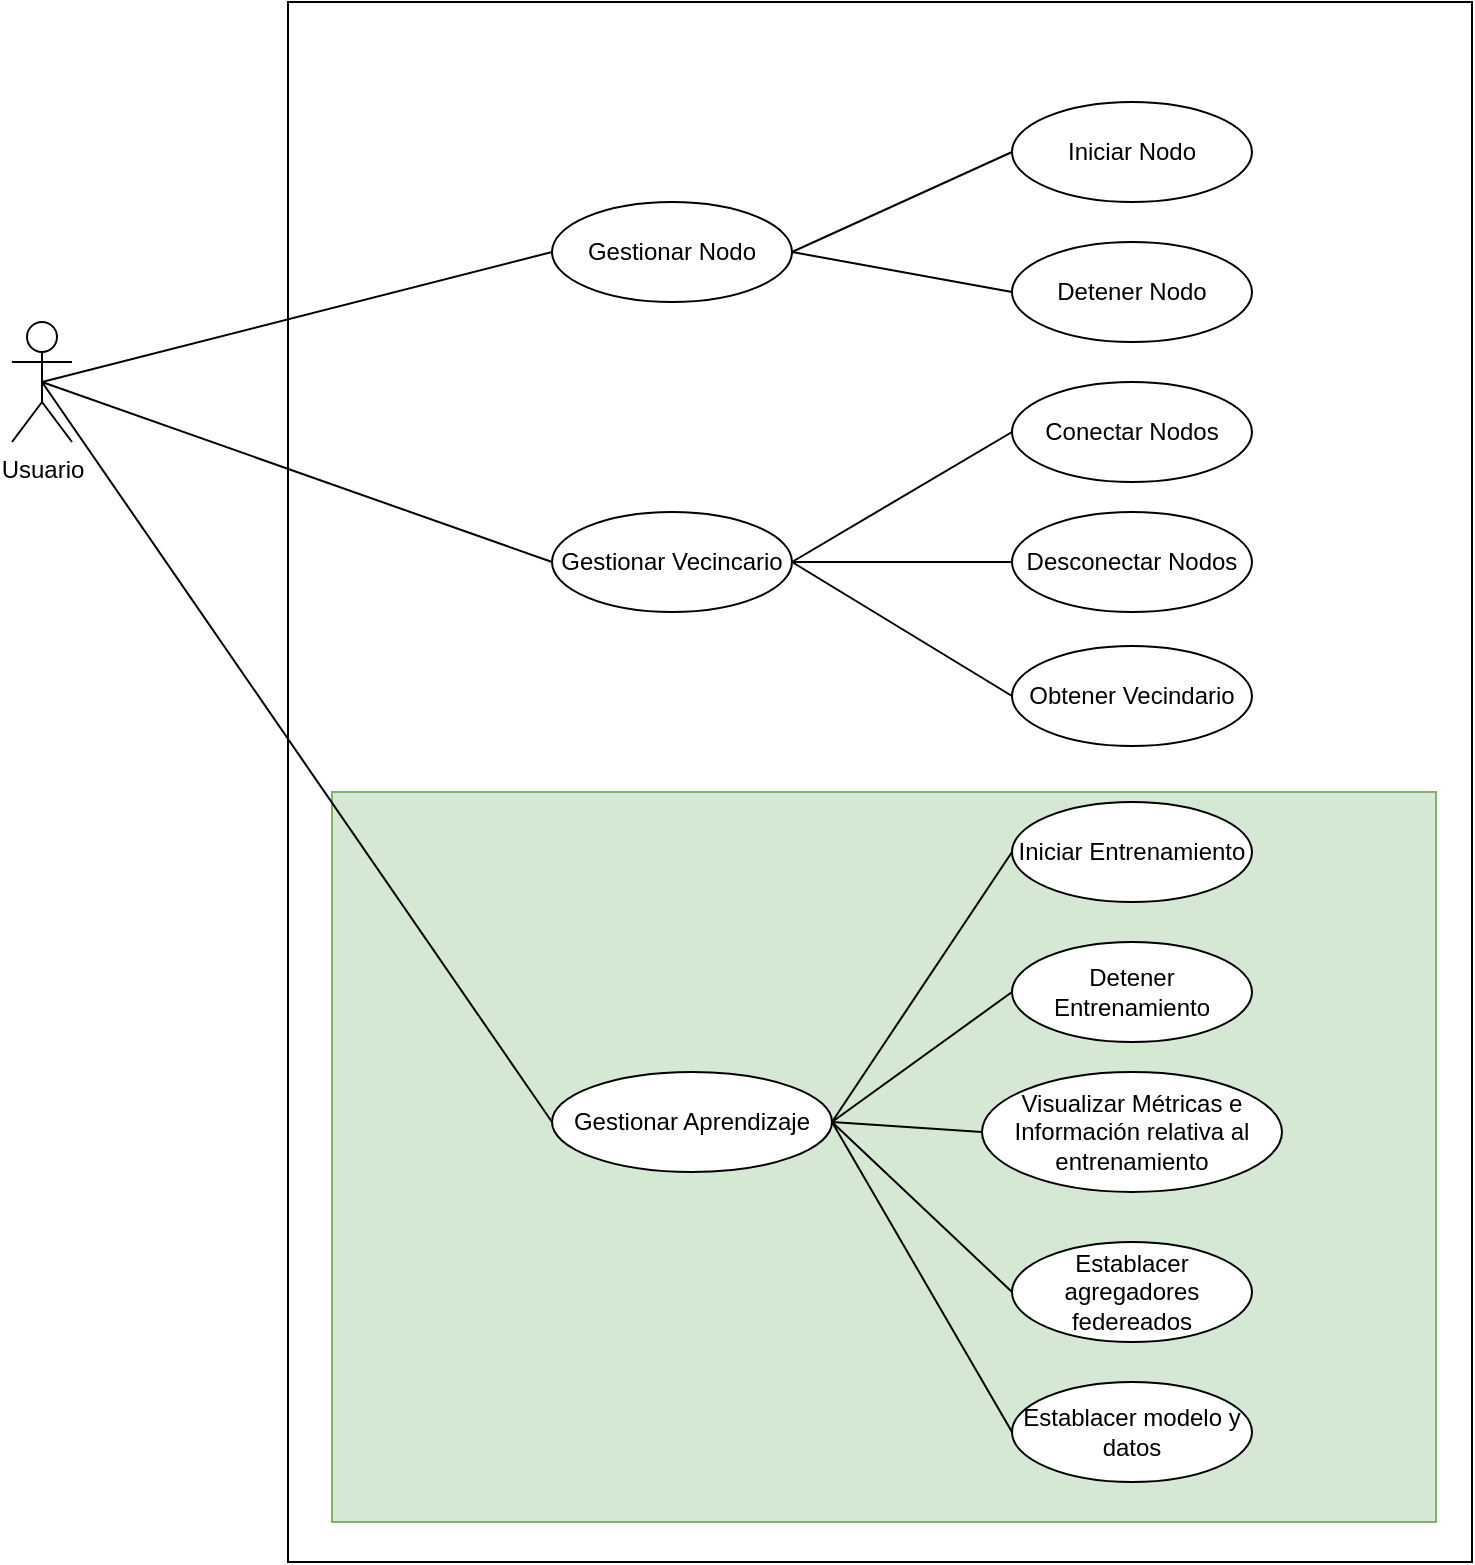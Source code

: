 <mxfile version="19.0.3" type="device"><diagram id="jrkeelXI0zF4yZcgTph3" name="Página-1"><mxGraphModel dx="595" dy="875" grid="1" gridSize="10" guides="1" tooltips="1" connect="1" arrows="1" fold="1" page="1" pageScale="1" pageWidth="827" pageHeight="1169" math="0" shadow="0"><root><mxCell id="0"/><mxCell id="1" parent="0"/><mxCell id="Bb4dUaOr5HhDNP7qebel-17" value="" style="rounded=0;whiteSpace=wrap;html=1;fontSize=11;" parent="1" vertex="1"><mxGeometry x="988" y="240" width="592" height="780" as="geometry"/></mxCell><mxCell id="3x2IMsfua76g0Jt0FRHp-1" value="" style="rounded=0;whiteSpace=wrap;html=1;fontSize=11;fillColor=#d5e8d4;strokeColor=#82b366;" vertex="1" parent="1"><mxGeometry x="1010" y="635" width="552" height="365" as="geometry"/></mxCell><mxCell id="Bb4dUaOr5HhDNP7qebel-18" value="Usuario" style="shape=umlActor;verticalLabelPosition=bottom;verticalAlign=top;html=1;" parent="1" vertex="1"><mxGeometry x="850" y="400" width="30" height="60" as="geometry"/></mxCell><mxCell id="Bb4dUaOr5HhDNP7qebel-19" value="" style="endArrow=none;html=1;rounded=1;fontSize=11;endFill=0;entryX=0;entryY=0.5;entryDx=0;entryDy=0;exitX=0.5;exitY=0.5;exitDx=0;exitDy=0;exitPerimeter=0;" parent="1" source="Bb4dUaOr5HhDNP7qebel-18" target="Bb4dUaOr5HhDNP7qebel-26" edge="1"><mxGeometry width="50" height="50" relative="1" as="geometry"><mxPoint x="920" y="520" as="sourcePoint"/><mxPoint x="1033.5" y="405" as="targetPoint"/></mxGeometry></mxCell><mxCell id="Bb4dUaOr5HhDNP7qebel-20" value="" style="endArrow=none;html=1;rounded=1;fontSize=11;endFill=0;entryX=0;entryY=0.5;entryDx=0;entryDy=0;exitX=0.5;exitY=0.5;exitDx=0;exitDy=0;exitPerimeter=0;" parent="1" source="Bb4dUaOr5HhDNP7qebel-18" target="Bb4dUaOr5HhDNP7qebel-27" edge="1"><mxGeometry width="50" height="50" relative="1" as="geometry"><mxPoint x="920" y="520" as="sourcePoint"/><mxPoint x="1033.5" y="520" as="targetPoint"/></mxGeometry></mxCell><mxCell id="Bb4dUaOr5HhDNP7qebel-21" value="" style="endArrow=none;html=1;rounded=1;fontSize=11;endFill=0;entryX=0;entryY=0.5;entryDx=0;entryDy=0;exitX=1;exitY=0.5;exitDx=0;exitDy=0;" parent="1" source="Bb4dUaOr5HhDNP7qebel-26" target="Bb4dUaOr5HhDNP7qebel-28" edge="1"><mxGeometry width="50" height="50" relative="1" as="geometry"><mxPoint x="1177.5" y="405" as="sourcePoint"/><mxPoint x="1043.5" y="415" as="targetPoint"/></mxGeometry></mxCell><mxCell id="Bb4dUaOr5HhDNP7qebel-22" value="" style="endArrow=none;html=1;rounded=1;fontSize=11;endFill=0;entryX=0;entryY=0.5;entryDx=0;entryDy=0;exitX=1;exitY=0.5;exitDx=0;exitDy=0;" parent="1" source="Bb4dUaOr5HhDNP7qebel-26" target="Bb4dUaOr5HhDNP7qebel-32" edge="1"><mxGeometry width="50" height="50" relative="1" as="geometry"><mxPoint x="1177.5" y="405" as="sourcePoint"/><mxPoint x="1273" y="425.0" as="targetPoint"/></mxGeometry></mxCell><mxCell id="Bb4dUaOr5HhDNP7qebel-23" value="" style="endArrow=none;html=1;rounded=1;fontSize=11;endFill=0;entryX=0;entryY=0.5;entryDx=0;entryDy=0;exitX=1;exitY=0.5;exitDx=0;exitDy=0;" parent="1" source="Bb4dUaOr5HhDNP7qebel-27" target="Bb4dUaOr5HhDNP7qebel-31" edge="1"><mxGeometry width="50" height="50" relative="1" as="geometry"><mxPoint x="1177.5" y="520" as="sourcePoint"/><mxPoint x="1273" y="475.0" as="targetPoint"/></mxGeometry></mxCell><mxCell id="Bb4dUaOr5HhDNP7qebel-24" value="" style="endArrow=none;html=1;rounded=1;fontSize=11;endFill=0;entryX=0;entryY=0.5;entryDx=0;entryDy=0;exitX=1;exitY=0.5;exitDx=0;exitDy=0;" parent="1" source="Bb4dUaOr5HhDNP7qebel-27" target="Bb4dUaOr5HhDNP7qebel-30" edge="1"><mxGeometry width="50" height="50" relative="1" as="geometry"><mxPoint x="1177.5" y="520" as="sourcePoint"/><mxPoint x="1273" y="520.0" as="targetPoint"/></mxGeometry></mxCell><mxCell id="Bb4dUaOr5HhDNP7qebel-25" value="" style="endArrow=none;html=1;rounded=1;fontSize=11;endFill=0;entryX=0;entryY=0.5;entryDx=0;entryDy=0;exitX=1;exitY=0.5;exitDx=0;exitDy=0;" parent="1" source="Bb4dUaOr5HhDNP7qebel-27" target="Bb4dUaOr5HhDNP7qebel-29" edge="1"><mxGeometry width="50" height="50" relative="1" as="geometry"><mxPoint x="1177.5" y="520" as="sourcePoint"/><mxPoint x="1273" y="565.0" as="targetPoint"/></mxGeometry></mxCell><mxCell id="Bb4dUaOr5HhDNP7qebel-26" value="&lt;span style=&quot;font-size: 12px;&quot;&gt;Gestionar Nodo&lt;/span&gt;" style="ellipse;whiteSpace=wrap;html=1;fontSize=11;" parent="1" vertex="1"><mxGeometry x="1120" y="340" width="120" height="50" as="geometry"/></mxCell><mxCell id="Bb4dUaOr5HhDNP7qebel-27" value="&lt;span style=&quot;font-size: 12px;&quot;&gt;Gestionar Vecincario&lt;/span&gt;" style="ellipse;whiteSpace=wrap;html=1;fontSize=11;" parent="1" vertex="1"><mxGeometry x="1120" y="495" width="120" height="50" as="geometry"/></mxCell><mxCell id="Bb4dUaOr5HhDNP7qebel-28" value="&lt;span style=&quot;font-size: 12px;&quot;&gt;Iniciar Nodo&lt;/span&gt;" style="ellipse;whiteSpace=wrap;html=1;fontSize=11;" parent="1" vertex="1"><mxGeometry x="1350" y="290" width="120" height="50" as="geometry"/></mxCell><mxCell id="Bb4dUaOr5HhDNP7qebel-29" value="&lt;span style=&quot;font-size: 12px;&quot;&gt;Obtener Vecindario&lt;/span&gt;" style="ellipse;whiteSpace=wrap;html=1;fontSize=11;" parent="1" vertex="1"><mxGeometry x="1350" y="562" width="120" height="50" as="geometry"/></mxCell><mxCell id="Bb4dUaOr5HhDNP7qebel-30" value="&lt;span style=&quot;font-size: 12px;&quot;&gt;Desconectar Nodos&lt;/span&gt;" style="ellipse;whiteSpace=wrap;html=1;fontSize=11;" parent="1" vertex="1"><mxGeometry x="1350" y="495" width="120" height="50" as="geometry"/></mxCell><mxCell id="Bb4dUaOr5HhDNP7qebel-31" value="&lt;span style=&quot;font-size: 12px;&quot;&gt;Conectar Nodos&lt;/span&gt;" style="ellipse;whiteSpace=wrap;html=1;fontSize=11;" parent="1" vertex="1"><mxGeometry x="1350" y="430" width="120" height="50" as="geometry"/></mxCell><mxCell id="Bb4dUaOr5HhDNP7qebel-32" value="&lt;span style=&quot;font-size: 12px;&quot;&gt;Detener Nodo&lt;/span&gt;" style="ellipse;whiteSpace=wrap;html=1;fontSize=11;" parent="1" vertex="1"><mxGeometry x="1350" y="360" width="120" height="50" as="geometry"/></mxCell><mxCell id="DZE0XdTWBvlQkKhSvQmA-33" value="" style="endArrow=none;html=1;rounded=1;fontSize=11;endFill=0;entryX=0;entryY=0.5;entryDx=0;entryDy=0;exitX=0.5;exitY=0.5;exitDx=0;exitDy=0;exitPerimeter=0;" parent="1" source="Bb4dUaOr5HhDNP7qebel-18" target="DZE0XdTWBvlQkKhSvQmA-51" edge="1"><mxGeometry width="50" height="50" relative="1" as="geometry"><mxPoint x="690" y="450" as="sourcePoint"/><mxPoint x="868.5" y="595" as="targetPoint"/></mxGeometry></mxCell><mxCell id="DZE0XdTWBvlQkKhSvQmA-41" value="" style="endArrow=none;html=1;rounded=1;fontSize=11;endFill=0;entryX=0;entryY=0.5;entryDx=0;entryDy=0;exitX=1;exitY=0.5;exitDx=0;exitDy=0;" parent="1" source="DZE0XdTWBvlQkKhSvQmA-51" target="DZE0XdTWBvlQkKhSvQmA-70" edge="1"><mxGeometry width="50" height="50" relative="1" as="geometry"><mxPoint x="1187.5" y="665" as="sourcePoint"/><mxPoint x="1283" y="725" as="targetPoint"/></mxGeometry></mxCell><mxCell id="DZE0XdTWBvlQkKhSvQmA-47" value="" style="endArrow=none;html=1;rounded=1;fontSize=11;endFill=0;entryX=0;entryY=0.5;entryDx=0;entryDy=0;exitX=1;exitY=0.5;exitDx=0;exitDy=0;" parent="1" source="DZE0XdTWBvlQkKhSvQmA-51" target="DZE0XdTWBvlQkKhSvQmA-71" edge="1"><mxGeometry width="50" height="50" relative="1" as="geometry"><mxPoint x="1187.5" y="665" as="sourcePoint"/><mxPoint x="1283" y="785" as="targetPoint"/></mxGeometry></mxCell><mxCell id="DZE0XdTWBvlQkKhSvQmA-48" value="" style="endArrow=none;html=1;rounded=1;fontSize=11;endFill=0;entryX=0;entryY=0.5;entryDx=0;entryDy=0;exitX=1;exitY=0.5;exitDx=0;exitDy=0;" parent="1" source="DZE0XdTWBvlQkKhSvQmA-51" target="DZE0XdTWBvlQkKhSvQmA-72" edge="1"><mxGeometry width="50" height="50" relative="1" as="geometry"><mxPoint x="1187.5" y="665" as="sourcePoint"/><mxPoint x="1283" y="835" as="targetPoint"/></mxGeometry></mxCell><mxCell id="DZE0XdTWBvlQkKhSvQmA-51" value="&lt;span style=&quot;font-size: 12px;&quot;&gt;Gestionar Aprendizaje&lt;/span&gt;" style="ellipse;whiteSpace=wrap;html=1;fontSize=11;" parent="1" vertex="1"><mxGeometry x="1120" y="775" width="140" height="50" as="geometry"/></mxCell><mxCell id="DZE0XdTWBvlQkKhSvQmA-68" value="&lt;span style=&quot;font-size: 12px;&quot;&gt;Iniciar Entrenamiento&lt;/span&gt;" style="ellipse;whiteSpace=wrap;html=1;fontSize=11;" parent="1" vertex="1"><mxGeometry x="1350" y="640" width="120" height="50" as="geometry"/></mxCell><mxCell id="DZE0XdTWBvlQkKhSvQmA-69" value="&lt;span style=&quot;font-size: 12px;&quot;&gt;Detener Entrenamiento&lt;/span&gt;" style="ellipse;whiteSpace=wrap;html=1;fontSize=11;" parent="1" vertex="1"><mxGeometry x="1350" y="710" width="120" height="50" as="geometry"/></mxCell><mxCell id="DZE0XdTWBvlQkKhSvQmA-70" value="&lt;span style=&quot;font-size: 12px;&quot;&gt;Visualizar Métricas e Información relativa al entrenamiento&lt;/span&gt;" style="ellipse;whiteSpace=wrap;html=1;fontSize=11;" parent="1" vertex="1"><mxGeometry x="1335" y="775" width="150" height="60" as="geometry"/></mxCell><mxCell id="DZE0XdTWBvlQkKhSvQmA-71" value="&lt;span style=&quot;font-size: 12px;&quot;&gt;Establacer agregadores federeados&lt;/span&gt;" style="ellipse;whiteSpace=wrap;html=1;fontSize=11;" parent="1" vertex="1"><mxGeometry x="1350" y="860" width="120" height="50" as="geometry"/></mxCell><mxCell id="DZE0XdTWBvlQkKhSvQmA-72" value="&lt;span style=&quot;font-size: 12px;&quot;&gt;Establacer modelo y datos&lt;/span&gt;" style="ellipse;whiteSpace=wrap;html=1;fontSize=11;" parent="1" vertex="1"><mxGeometry x="1350" y="930" width="120" height="50" as="geometry"/></mxCell><mxCell id="Bb4dUaOr5HhDNP7qebel-34" value="" style="endArrow=none;html=1;rounded=1;fontSize=11;endFill=0;entryX=0;entryY=0.5;entryDx=0;entryDy=0;exitX=1;exitY=0.5;exitDx=0;exitDy=0;" parent="1" source="DZE0XdTWBvlQkKhSvQmA-51" target="DZE0XdTWBvlQkKhSvQmA-68" edge="1"><mxGeometry width="50" height="50" relative="1" as="geometry"><mxPoint x="1270" y="810" as="sourcePoint"/><mxPoint x="1358" y="810" as="targetPoint"/></mxGeometry></mxCell><mxCell id="Bb4dUaOr5HhDNP7qebel-35" value="" style="endArrow=none;html=1;rounded=1;fontSize=11;endFill=0;entryX=0;entryY=0.5;entryDx=0;entryDy=0;exitX=1;exitY=0.5;exitDx=0;exitDy=0;" parent="1" source="DZE0XdTWBvlQkKhSvQmA-51" target="DZE0XdTWBvlQkKhSvQmA-69" edge="1"><mxGeometry width="50" height="50" relative="1" as="geometry"><mxPoint x="1280" y="820" as="sourcePoint"/><mxPoint x="1368" y="820" as="targetPoint"/></mxGeometry></mxCell></root></mxGraphModel></diagram></mxfile>